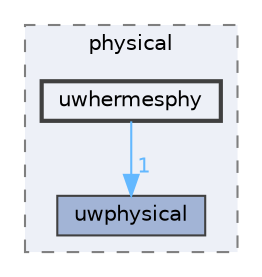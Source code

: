 digraph "uwhermesphy"
{
 // LATEX_PDF_SIZE
  bgcolor="transparent";
  edge [fontname=Helvetica,fontsize=10,labelfontname=Helvetica,labelfontsize=10];
  node [fontname=Helvetica,fontsize=10,shape=box,height=0.2,width=0.4];
  compound=true
  subgraph clusterdir_72e4c916a7f28a58468fd1f36d6e4463 {
    graph [ bgcolor="#edf0f7", pencolor="grey50", label="physical", fontname=Helvetica,fontsize=10 style="filled,dashed", URL="dir_72e4c916a7f28a58468fd1f36d6e4463.html",tooltip=""]
  dir_f5ccdf756ef3a433f609c62d0334c2ff [label="uwphysical", fillcolor="#a2b4d6", color="grey25", style="filled", URL="dir_f5ccdf756ef3a433f609c62d0334c2ff.html",tooltip=""];
  dir_7857b929ed90068dedb93363afd98d2a [label="uwhermesphy", fillcolor="#edf0f7", color="grey25", style="filled,bold", URL="dir_7857b929ed90068dedb93363afd98d2a.html",tooltip=""];
  }
  dir_7857b929ed90068dedb93363afd98d2a->dir_f5ccdf756ef3a433f609c62d0334c2ff [headlabel="1", labeldistance=1.5 headhref="dir_000053_000077.html" href="dir_000053_000077.html" color="steelblue1" fontcolor="steelblue1"];
}
